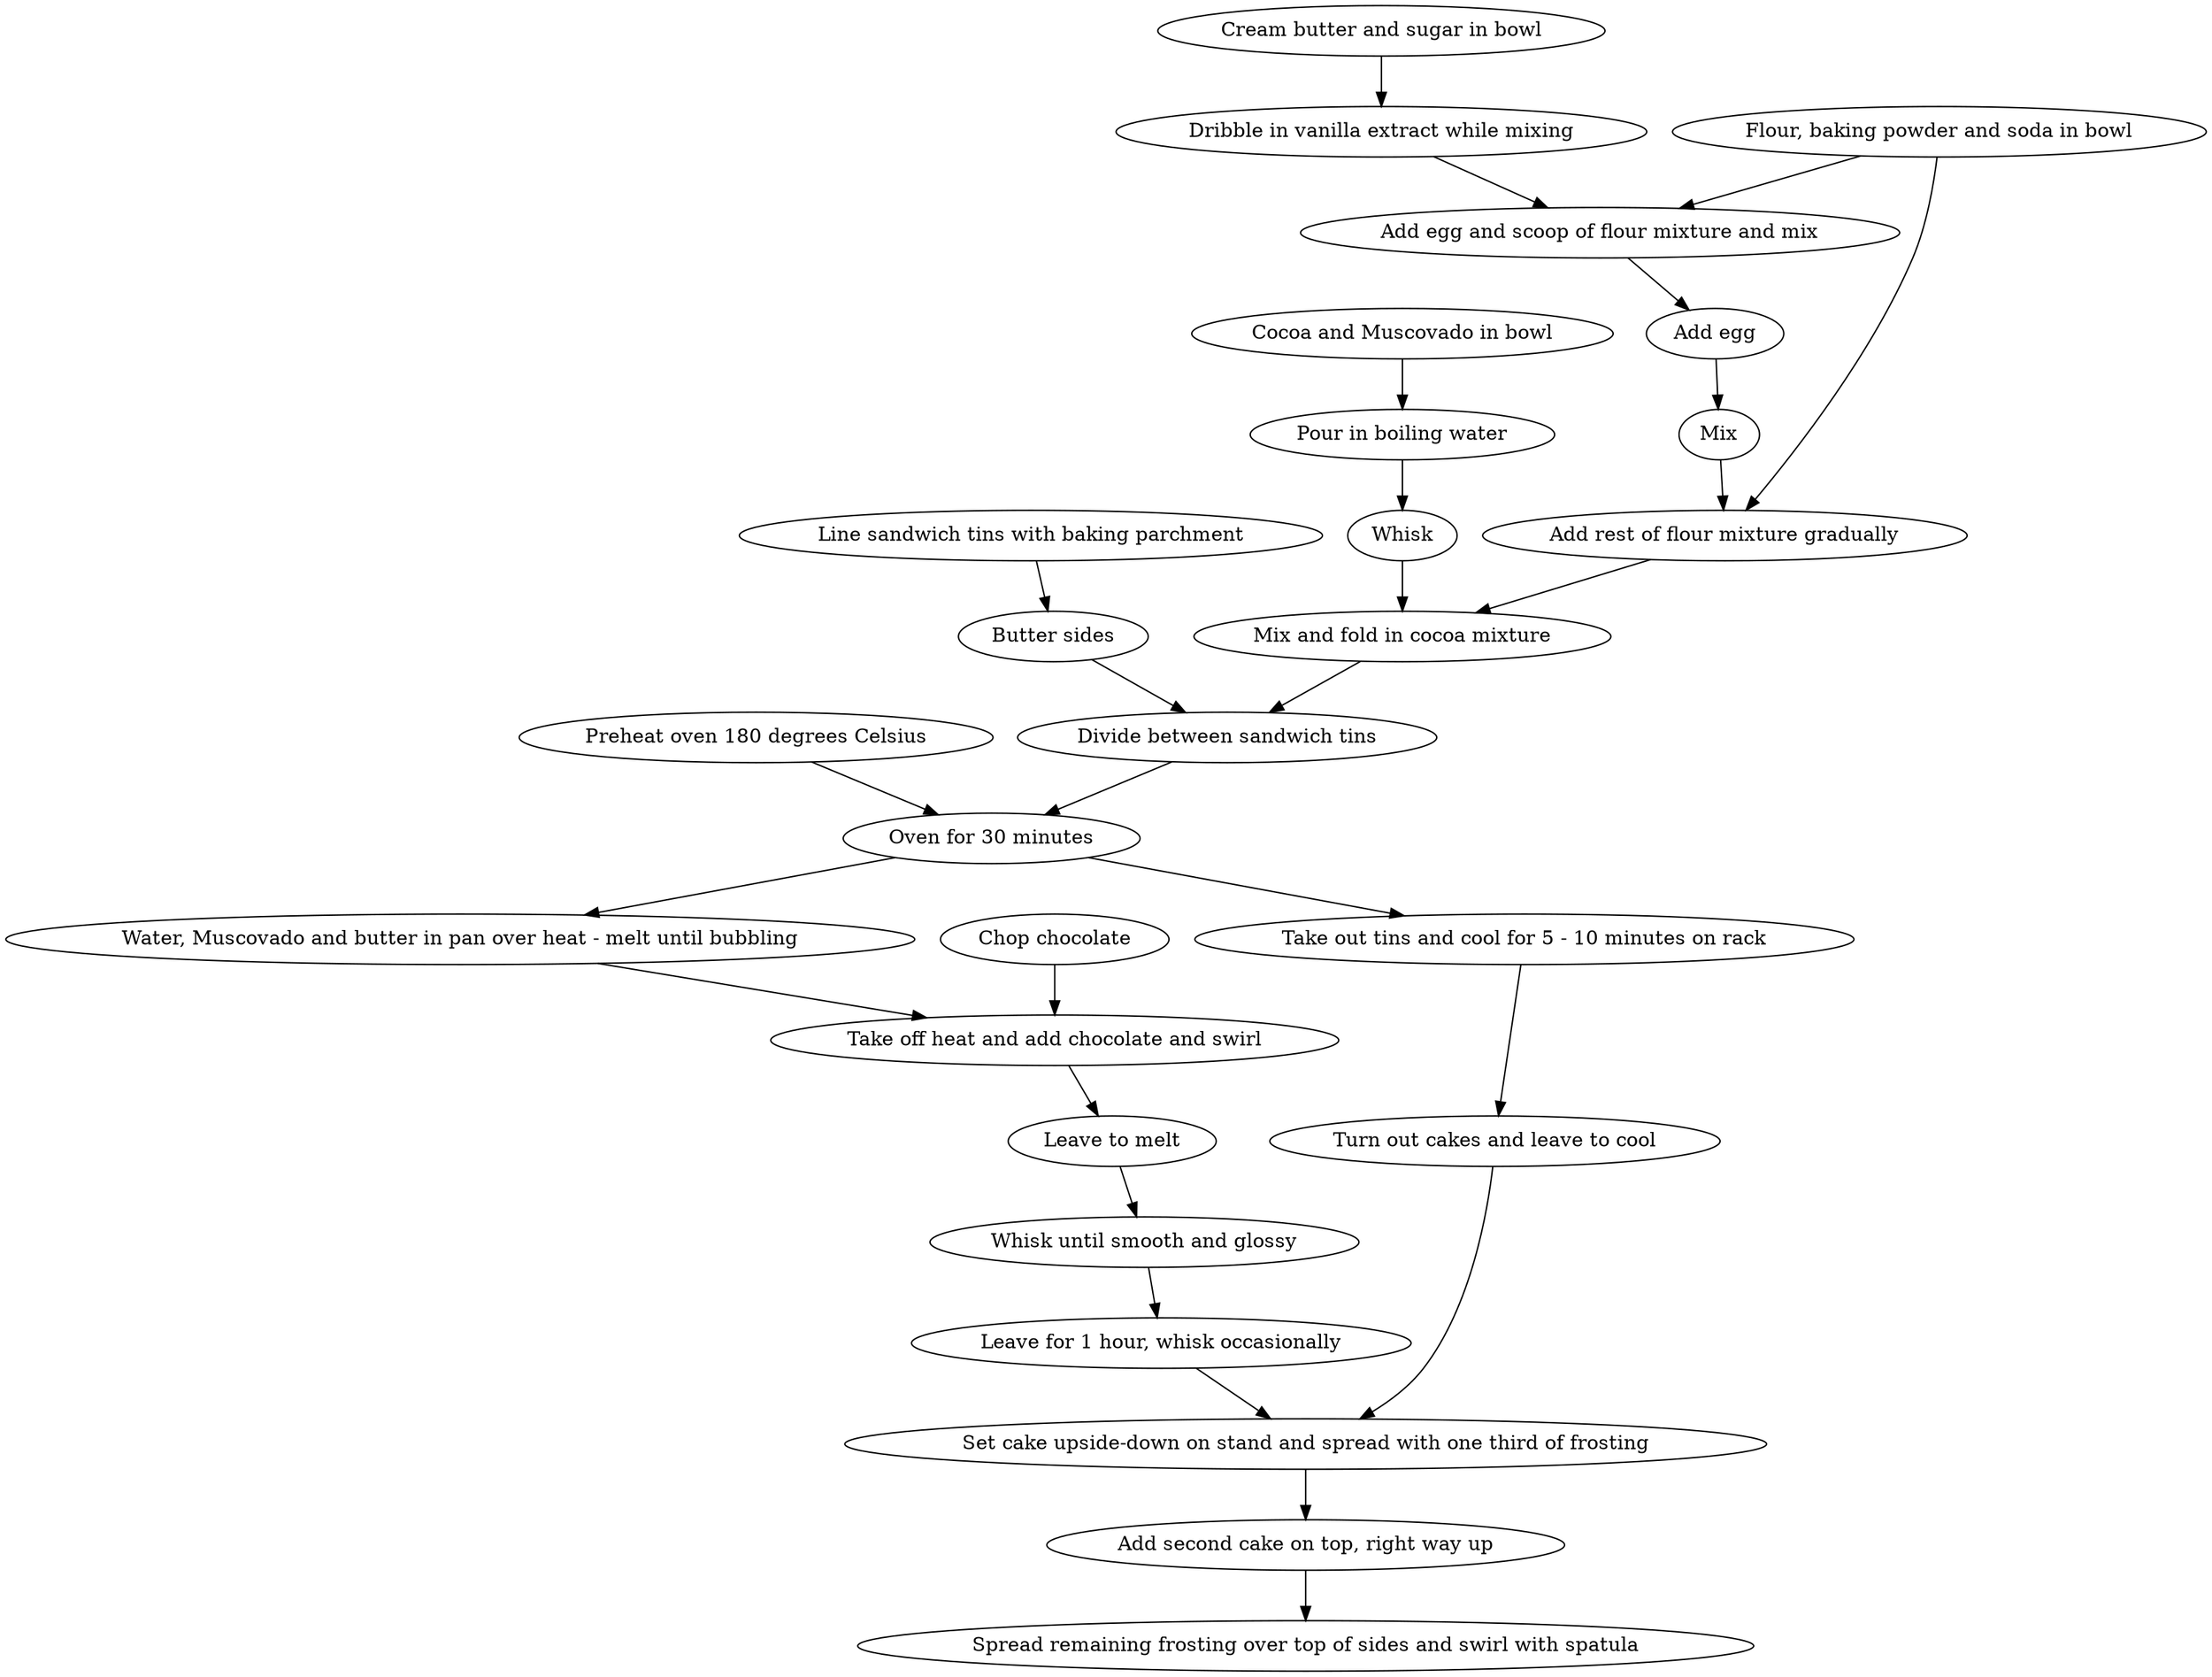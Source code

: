 digraph {
    0 [label="Preheat oven 180 degrees Celsius"];
    1 [label="Line sandwich tins with baking parchment"];
    2 [label="Cocoa and Muscovado in bowl"];
    3 [label="Cream butter and sugar in bowl"];
    4 [label="Butter sides"];
    5 [label="Pour in boiling water"];
    6 [label="Flour, baking powder and soda in bowl"];
    7 [label="Dribble in vanilla extract while mixing"];
    8 [label="Whisk"];
    9 [label="Add egg and scoop of flour mixture and mix"];
    10 [label="Add egg"];
    11 [label="Mix"];
    12 [label="Add rest of flour mixture gradually"];
    13 [label="Mix and fold in cocoa mixture"];
    14 [label="Divide between sandwich tins"];
    15 [label="Oven for 30 minutes"];
    16 [label="Chop chocolate"];
    17 [label="Water, Muscovado and butter in pan over heat - melt until bubbling"];
    18 [label="Take out tins and cool for 5 - 10 minutes on rack"];
    19 [label="Take off heat and add chocolate and swirl"];
    20 [label="Turn out cakes and leave to cool"];
    21 [label="Leave to melt"];
    22 [label="Whisk until smooth and glossy"];
    23 [label="Leave for 1 hour, whisk occasionally"];
    24 [label="Set cake upside-down on stand and spread with one third of frosting"];
    25 [label="Add second cake on top, right way up"];
    26 [label="Spread remaining frosting over top of sides and swirl with spatula"];
    0 -> 15;
    1 -> 4;
    2 -> 5;
    3 -> 7;
    4 -> 14;
    5 -> 8;
    6 -> 9;
    6 -> 12;
    7 -> 9;
    8 -> 13;
    9 -> 10;
    10 -> 11;
    11 -> 12;
    12 -> 13;
    13 -> 14;
    14 -> 15;
    15 -> 17;
    15 -> 18;
    16 -> 19;
    17 -> 19;
    18 -> 20;
    19 -> 21;
    20 -> 24;
    21 -> 22;
    22 -> 23;
    23 -> 24;
    24 -> 25;
    25 -> 26;
}